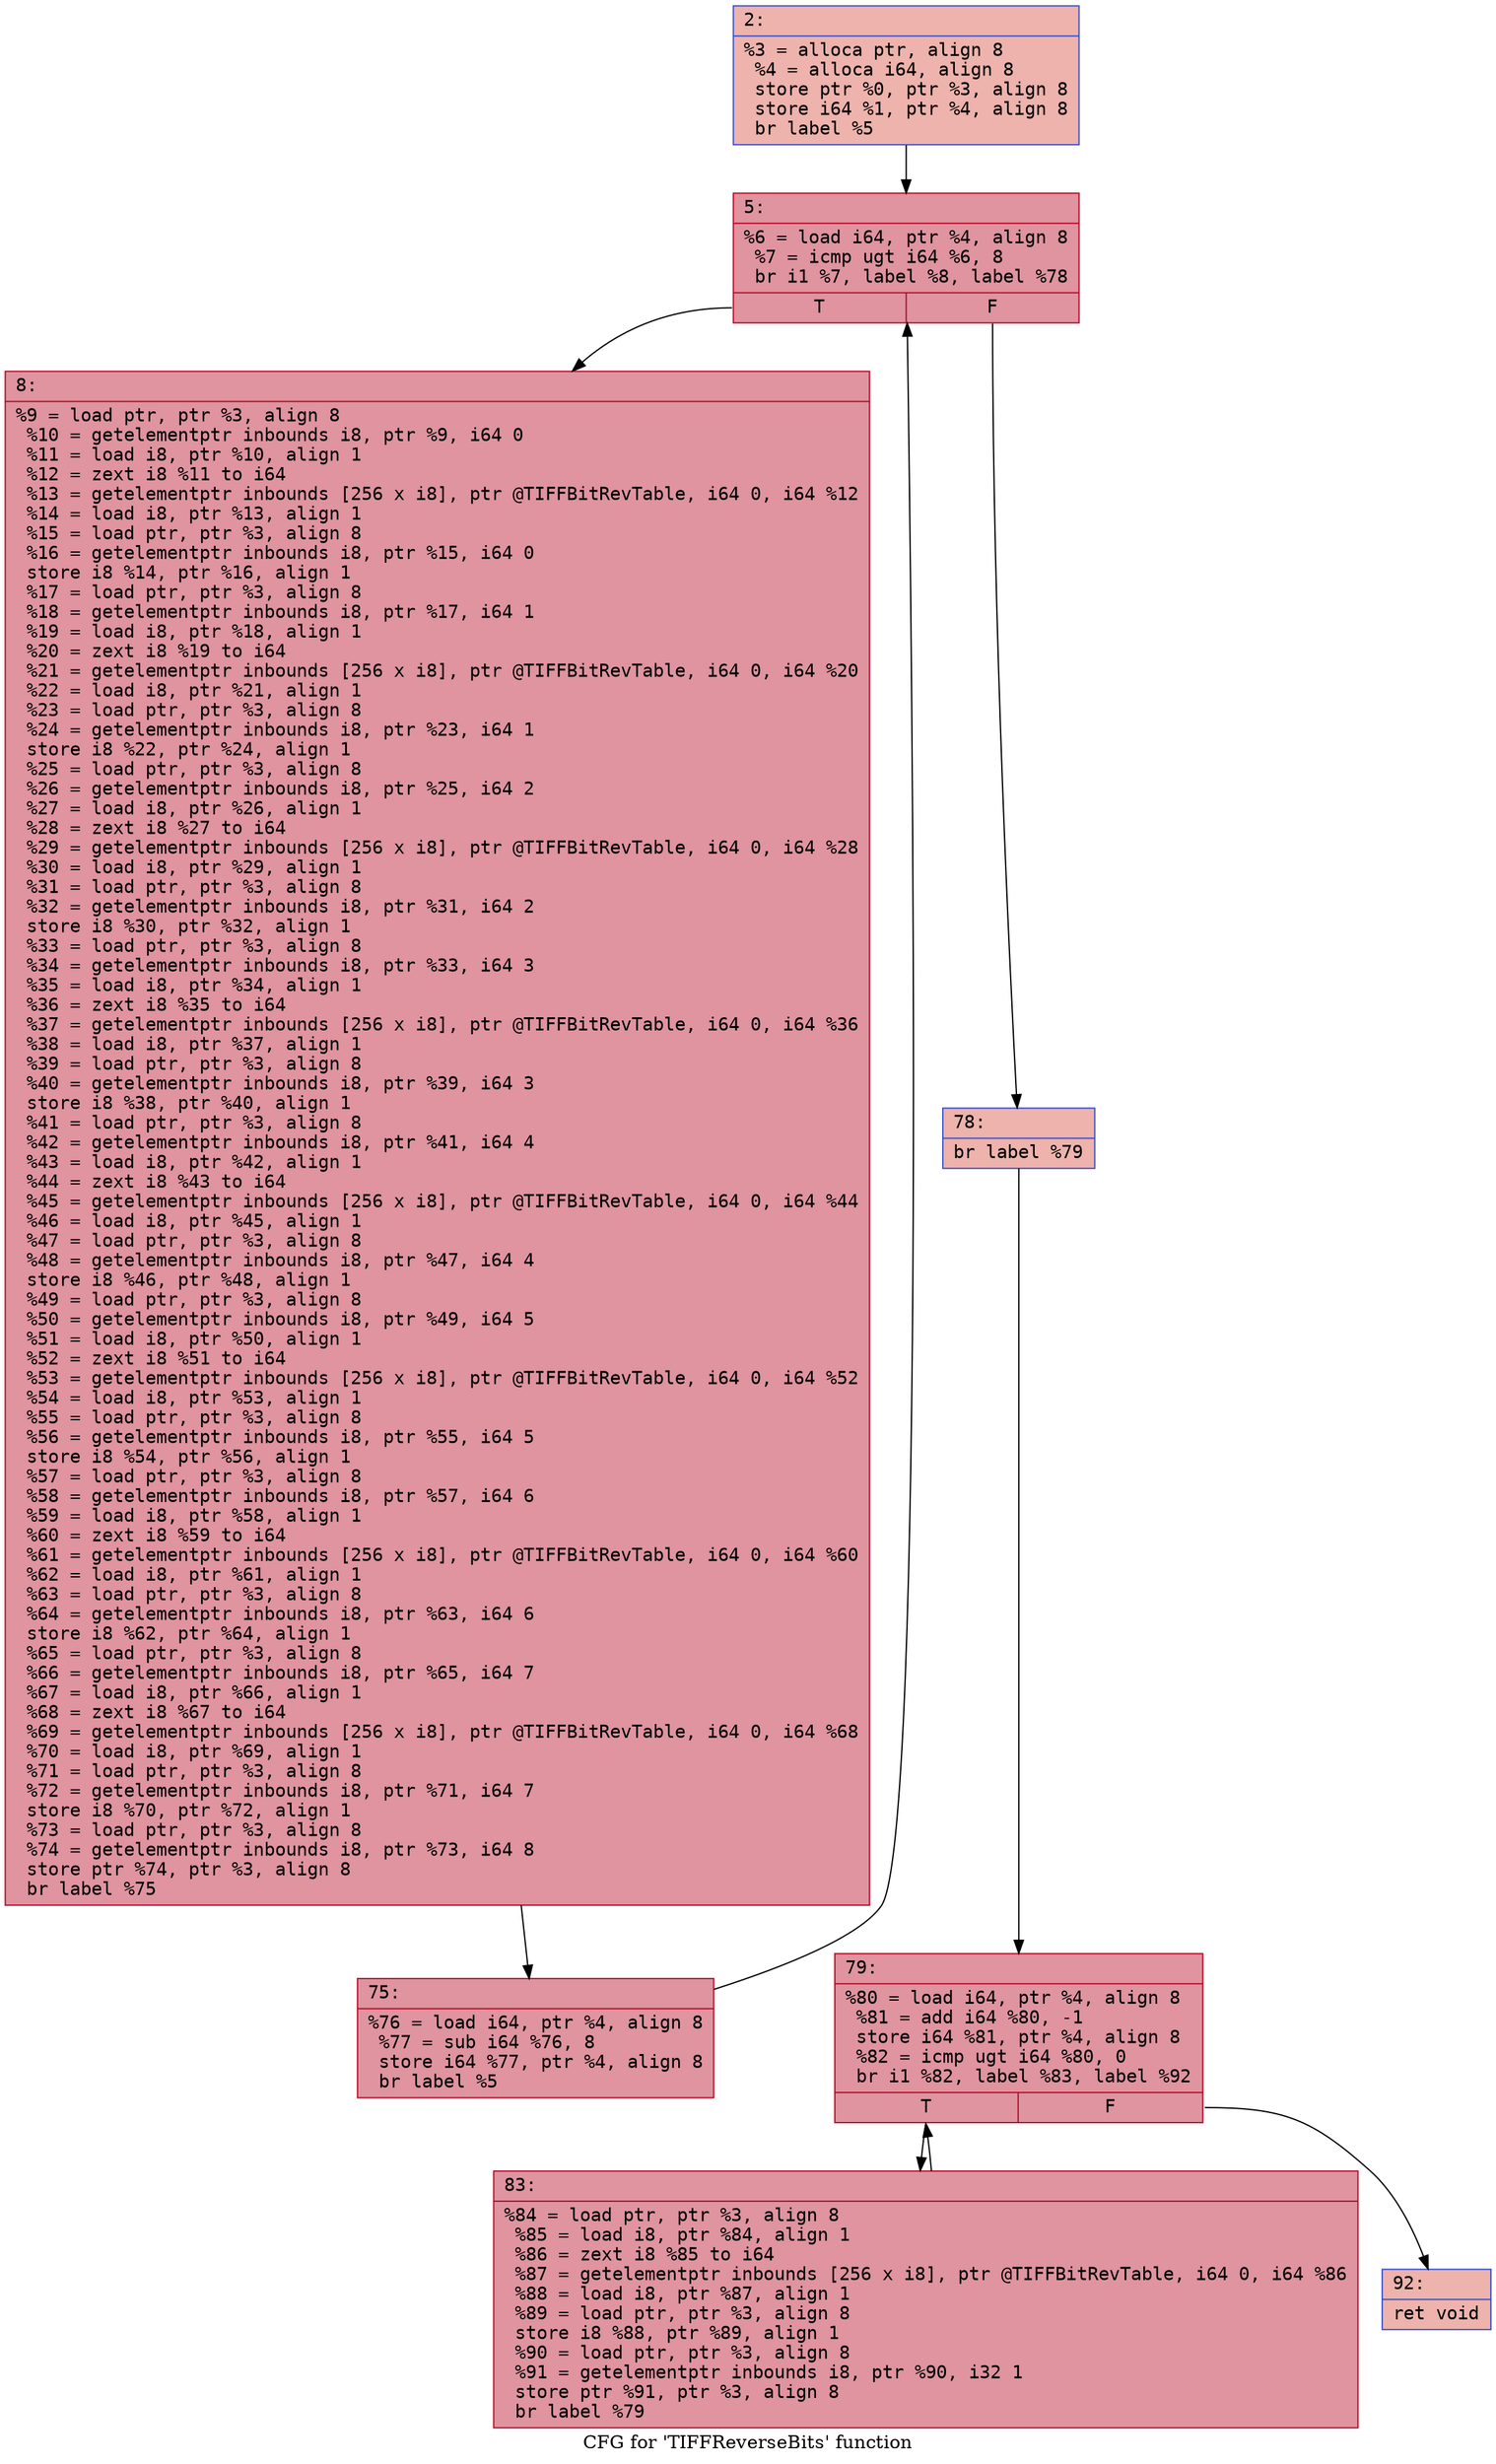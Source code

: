 digraph "CFG for 'TIFFReverseBits' function" {
	label="CFG for 'TIFFReverseBits' function";

	Node0x6000004966c0 [shape=record,color="#3d50c3ff", style=filled, fillcolor="#d6524470" fontname="Courier",label="{2:\l|  %3 = alloca ptr, align 8\l  %4 = alloca i64, align 8\l  store ptr %0, ptr %3, align 8\l  store i64 %1, ptr %4, align 8\l  br label %5\l}"];
	Node0x6000004966c0 -> Node0x600000496710[tooltip="2 -> 5\nProbability 100.00%" ];
	Node0x600000496710 [shape=record,color="#b70d28ff", style=filled, fillcolor="#b70d2870" fontname="Courier",label="{5:\l|  %6 = load i64, ptr %4, align 8\l  %7 = icmp ugt i64 %6, 8\l  br i1 %7, label %8, label %78\l|{<s0>T|<s1>F}}"];
	Node0x600000496710:s0 -> Node0x600000496760[tooltip="5 -> 8\nProbability 96.88%" ];
	Node0x600000496710:s1 -> Node0x600000496800[tooltip="5 -> 78\nProbability 3.12%" ];
	Node0x600000496760 [shape=record,color="#b70d28ff", style=filled, fillcolor="#b70d2870" fontname="Courier",label="{8:\l|  %9 = load ptr, ptr %3, align 8\l  %10 = getelementptr inbounds i8, ptr %9, i64 0\l  %11 = load i8, ptr %10, align 1\l  %12 = zext i8 %11 to i64\l  %13 = getelementptr inbounds [256 x i8], ptr @TIFFBitRevTable, i64 0, i64 %12\l  %14 = load i8, ptr %13, align 1\l  %15 = load ptr, ptr %3, align 8\l  %16 = getelementptr inbounds i8, ptr %15, i64 0\l  store i8 %14, ptr %16, align 1\l  %17 = load ptr, ptr %3, align 8\l  %18 = getelementptr inbounds i8, ptr %17, i64 1\l  %19 = load i8, ptr %18, align 1\l  %20 = zext i8 %19 to i64\l  %21 = getelementptr inbounds [256 x i8], ptr @TIFFBitRevTable, i64 0, i64 %20\l  %22 = load i8, ptr %21, align 1\l  %23 = load ptr, ptr %3, align 8\l  %24 = getelementptr inbounds i8, ptr %23, i64 1\l  store i8 %22, ptr %24, align 1\l  %25 = load ptr, ptr %3, align 8\l  %26 = getelementptr inbounds i8, ptr %25, i64 2\l  %27 = load i8, ptr %26, align 1\l  %28 = zext i8 %27 to i64\l  %29 = getelementptr inbounds [256 x i8], ptr @TIFFBitRevTable, i64 0, i64 %28\l  %30 = load i8, ptr %29, align 1\l  %31 = load ptr, ptr %3, align 8\l  %32 = getelementptr inbounds i8, ptr %31, i64 2\l  store i8 %30, ptr %32, align 1\l  %33 = load ptr, ptr %3, align 8\l  %34 = getelementptr inbounds i8, ptr %33, i64 3\l  %35 = load i8, ptr %34, align 1\l  %36 = zext i8 %35 to i64\l  %37 = getelementptr inbounds [256 x i8], ptr @TIFFBitRevTable, i64 0, i64 %36\l  %38 = load i8, ptr %37, align 1\l  %39 = load ptr, ptr %3, align 8\l  %40 = getelementptr inbounds i8, ptr %39, i64 3\l  store i8 %38, ptr %40, align 1\l  %41 = load ptr, ptr %3, align 8\l  %42 = getelementptr inbounds i8, ptr %41, i64 4\l  %43 = load i8, ptr %42, align 1\l  %44 = zext i8 %43 to i64\l  %45 = getelementptr inbounds [256 x i8], ptr @TIFFBitRevTable, i64 0, i64 %44\l  %46 = load i8, ptr %45, align 1\l  %47 = load ptr, ptr %3, align 8\l  %48 = getelementptr inbounds i8, ptr %47, i64 4\l  store i8 %46, ptr %48, align 1\l  %49 = load ptr, ptr %3, align 8\l  %50 = getelementptr inbounds i8, ptr %49, i64 5\l  %51 = load i8, ptr %50, align 1\l  %52 = zext i8 %51 to i64\l  %53 = getelementptr inbounds [256 x i8], ptr @TIFFBitRevTable, i64 0, i64 %52\l  %54 = load i8, ptr %53, align 1\l  %55 = load ptr, ptr %3, align 8\l  %56 = getelementptr inbounds i8, ptr %55, i64 5\l  store i8 %54, ptr %56, align 1\l  %57 = load ptr, ptr %3, align 8\l  %58 = getelementptr inbounds i8, ptr %57, i64 6\l  %59 = load i8, ptr %58, align 1\l  %60 = zext i8 %59 to i64\l  %61 = getelementptr inbounds [256 x i8], ptr @TIFFBitRevTable, i64 0, i64 %60\l  %62 = load i8, ptr %61, align 1\l  %63 = load ptr, ptr %3, align 8\l  %64 = getelementptr inbounds i8, ptr %63, i64 6\l  store i8 %62, ptr %64, align 1\l  %65 = load ptr, ptr %3, align 8\l  %66 = getelementptr inbounds i8, ptr %65, i64 7\l  %67 = load i8, ptr %66, align 1\l  %68 = zext i8 %67 to i64\l  %69 = getelementptr inbounds [256 x i8], ptr @TIFFBitRevTable, i64 0, i64 %68\l  %70 = load i8, ptr %69, align 1\l  %71 = load ptr, ptr %3, align 8\l  %72 = getelementptr inbounds i8, ptr %71, i64 7\l  store i8 %70, ptr %72, align 1\l  %73 = load ptr, ptr %3, align 8\l  %74 = getelementptr inbounds i8, ptr %73, i64 8\l  store ptr %74, ptr %3, align 8\l  br label %75\l}"];
	Node0x600000496760 -> Node0x6000004967b0[tooltip="8 -> 75\nProbability 100.00%" ];
	Node0x6000004967b0 [shape=record,color="#b70d28ff", style=filled, fillcolor="#b70d2870" fontname="Courier",label="{75:\l|  %76 = load i64, ptr %4, align 8\l  %77 = sub i64 %76, 8\l  store i64 %77, ptr %4, align 8\l  br label %5\l}"];
	Node0x6000004967b0 -> Node0x600000496710[tooltip="75 -> 5\nProbability 100.00%" ];
	Node0x600000496800 [shape=record,color="#3d50c3ff", style=filled, fillcolor="#d6524470" fontname="Courier",label="{78:\l|  br label %79\l}"];
	Node0x600000496800 -> Node0x600000496850[tooltip="78 -> 79\nProbability 100.00%" ];
	Node0x600000496850 [shape=record,color="#b70d28ff", style=filled, fillcolor="#b70d2870" fontname="Courier",label="{79:\l|  %80 = load i64, ptr %4, align 8\l  %81 = add i64 %80, -1\l  store i64 %81, ptr %4, align 8\l  %82 = icmp ugt i64 %80, 0\l  br i1 %82, label %83, label %92\l|{<s0>T|<s1>F}}"];
	Node0x600000496850:s0 -> Node0x6000004968a0[tooltip="79 -> 83\nProbability 96.88%" ];
	Node0x600000496850:s1 -> Node0x6000004968f0[tooltip="79 -> 92\nProbability 3.12%" ];
	Node0x6000004968a0 [shape=record,color="#b70d28ff", style=filled, fillcolor="#b70d2870" fontname="Courier",label="{83:\l|  %84 = load ptr, ptr %3, align 8\l  %85 = load i8, ptr %84, align 1\l  %86 = zext i8 %85 to i64\l  %87 = getelementptr inbounds [256 x i8], ptr @TIFFBitRevTable, i64 0, i64 %86\l  %88 = load i8, ptr %87, align 1\l  %89 = load ptr, ptr %3, align 8\l  store i8 %88, ptr %89, align 1\l  %90 = load ptr, ptr %3, align 8\l  %91 = getelementptr inbounds i8, ptr %90, i32 1\l  store ptr %91, ptr %3, align 8\l  br label %79\l}"];
	Node0x6000004968a0 -> Node0x600000496850[tooltip="83 -> 79\nProbability 100.00%" ];
	Node0x6000004968f0 [shape=record,color="#3d50c3ff", style=filled, fillcolor="#d6524470" fontname="Courier",label="{92:\l|  ret void\l}"];
}
